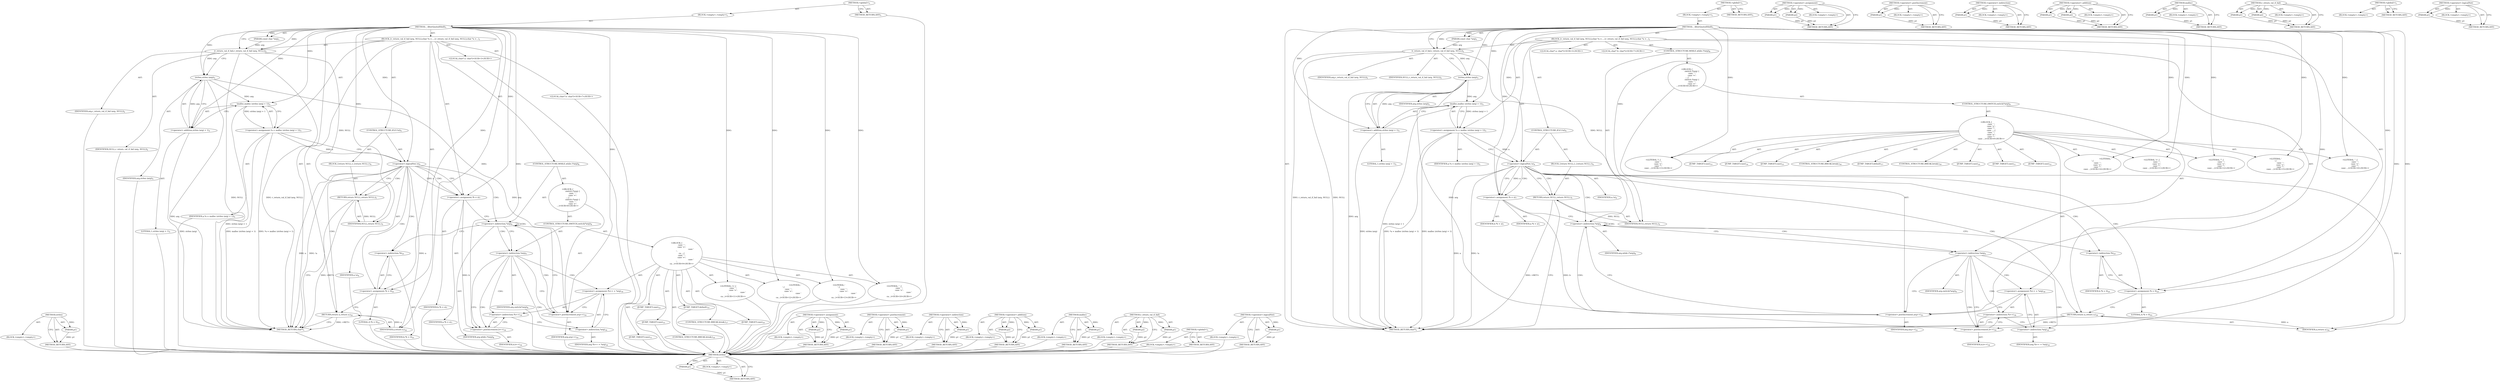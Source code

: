 digraph "&lt;operator&gt;.logicalNot" {
vulnerable_105 [label=<(METHOD,strlen)>];
vulnerable_106 [label=<(PARAM,p1)>];
vulnerable_107 [label=<(BLOCK,&lt;empty&gt;,&lt;empty&gt;)>];
vulnerable_108 [label=<(METHOD_RETURN,ANY)>];
vulnerable_6 [label=<(METHOD,&lt;global&gt;)<SUB>1</SUB>>];
vulnerable_7 [label=<(BLOCK,&lt;empty&gt;,&lt;empty&gt;)<SUB>1</SUB>>];
vulnerable_8 [label=<(METHOD,__filterQuotedShell)<SUB>1</SUB>>];
vulnerable_9 [label=<(PARAM,const char *arg)<SUB>1</SUB>>];
vulnerable_10 [label=<(BLOCK,{
	r_return_val_if_fail (arg, NULL);
	char *a =...,{
	r_return_val_if_fail (arg, NULL);
	char *a =...)<SUB>1</SUB>>];
vulnerable_11 [label=<(r_return_val_if_fail,r_return_val_if_fail (arg, NULL))<SUB>2</SUB>>];
vulnerable_12 [label=<(IDENTIFIER,arg,r_return_val_if_fail (arg, NULL))<SUB>2</SUB>>];
vulnerable_13 [label=<(IDENTIFIER,NULL,r_return_val_if_fail (arg, NULL))<SUB>2</SUB>>];
vulnerable_14 [label="<(LOCAL,char* a: char*)<SUB>3</SUB>>"];
vulnerable_15 [label=<(&lt;operator&gt;.assignment,*a = malloc (strlen (arg) + 1))<SUB>3</SUB>>];
vulnerable_16 [label=<(IDENTIFIER,a,*a = malloc (strlen (arg) + 1))<SUB>3</SUB>>];
vulnerable_17 [label=<(malloc,malloc (strlen (arg) + 1))<SUB>3</SUB>>];
vulnerable_18 [label=<(&lt;operator&gt;.addition,strlen (arg) + 1)<SUB>3</SUB>>];
vulnerable_19 [label=<(strlen,strlen (arg))<SUB>3</SUB>>];
vulnerable_20 [label=<(IDENTIFIER,arg,strlen (arg))<SUB>3</SUB>>];
vulnerable_21 [label=<(LITERAL,1,strlen (arg) + 1)<SUB>3</SUB>>];
vulnerable_22 [label=<(CONTROL_STRUCTURE,IF,if (!a))<SUB>4</SUB>>];
vulnerable_23 [label=<(&lt;operator&gt;.logicalNot,!a)<SUB>4</SUB>>];
vulnerable_24 [label=<(IDENTIFIER,a,!a)<SUB>4</SUB>>];
vulnerable_25 [label=<(BLOCK,{
		return NULL;
	},{
		return NULL;
	})<SUB>4</SUB>>];
vulnerable_26 [label=<(RETURN,return NULL;,return NULL;)<SUB>5</SUB>>];
vulnerable_27 [label=<(IDENTIFIER,NULL,return NULL;)<SUB>5</SUB>>];
vulnerable_28 [label="<(LOCAL,char* b: char*)<SUB>7</SUB>>"];
vulnerable_29 [label=<(&lt;operator&gt;.assignment,*b = a)<SUB>7</SUB>>];
vulnerable_30 [label=<(IDENTIFIER,b,*b = a)<SUB>7</SUB>>];
vulnerable_31 [label=<(IDENTIFIER,a,*b = a)<SUB>7</SUB>>];
vulnerable_32 [label=<(CONTROL_STRUCTURE,WHILE,while (*arg))<SUB>8</SUB>>];
vulnerable_33 [label=<(&lt;operator&gt;.indirection,*arg)<SUB>8</SUB>>];
vulnerable_34 [label=<(IDENTIFIER,arg,while (*arg))<SUB>8</SUB>>];
vulnerable_35 [label="<(BLOCK,{
 		switch (*arg) {
 		case ' ':
 		case '=':
...,{
 		switch (*arg) {
 		case ' ':
 		case '=':
...)<SUB>8</SUB>>"];
vulnerable_36 [label=<(CONTROL_STRUCTURE,SWITCH,switch(*arg))<SUB>9</SUB>>];
vulnerable_37 [label=<(&lt;operator&gt;.indirection,*arg)<SUB>9</SUB>>];
vulnerable_38 [label=<(IDENTIFIER,arg,switch(*arg))<SUB>9</SUB>>];
vulnerable_39 [label="<(BLOCK,{
 		case ' ':
 		case '=':
 		case '\r':
 		ca...,{
 		case ' ':
 		case '=':
 		case '\r':
 		ca...)<SUB>9</SUB>>"];
vulnerable_40 [label=<(JUMP_TARGET,case)<SUB>10</SUB>>];
vulnerable_41 [label="<(LITERAL,' ',{
 		case ' ':
 		case '=':
 		case '\r':
 		ca...)<SUB>10</SUB>>"];
vulnerable_42 [label=<(JUMP_TARGET,case)<SUB>11</SUB>>];
vulnerable_43 [label="<(LITERAL,'=',{
 		case ' ':
 		case '=':
 		case '\r':
 		ca...)<SUB>11</SUB>>"];
vulnerable_44 [label=<(JUMP_TARGET,case)<SUB>12</SUB>>];
vulnerable_45 [label="<(LITERAL,'\r',{
 		case ' ':
 		case '=':
 		case '\r':
 		ca...)<SUB>12</SUB>>"];
vulnerable_46 [label=<(JUMP_TARGET,case)<SUB>13</SUB>>];
vulnerable_47 [label="<(LITERAL,'\n',{
 		case ' ':
 		case '=':
 		case '\r':
 		ca...)<SUB>13</SUB>>"];
vulnerable_48 [label=<(CONTROL_STRUCTURE,BREAK,break;)<SUB>14</SUB>>];
vulnerable_49 [label=<(JUMP_TARGET,default)<SUB>15</SUB>>];
vulnerable_50 [label=<(&lt;operator&gt;.assignment,*b++ = *arg)<SUB>16</SUB>>];
vulnerable_51 [label=<(&lt;operator&gt;.indirection,*b++)<SUB>16</SUB>>];
vulnerable_52 [label=<(&lt;operator&gt;.postIncrement,b++)<SUB>16</SUB>>];
vulnerable_53 [label=<(IDENTIFIER,b,b++)<SUB>16</SUB>>];
vulnerable_54 [label=<(&lt;operator&gt;.indirection,*arg)<SUB>16</SUB>>];
vulnerable_55 [label=<(IDENTIFIER,arg,*b++ = *arg)<SUB>16</SUB>>];
vulnerable_56 [label=<(CONTROL_STRUCTURE,BREAK,break;)<SUB>17</SUB>>];
vulnerable_57 [label=<(&lt;operator&gt;.postIncrement,arg++)<SUB>19</SUB>>];
vulnerable_58 [label=<(IDENTIFIER,arg,arg++)<SUB>19</SUB>>];
vulnerable_59 [label=<(&lt;operator&gt;.assignment,*b = 0)<SUB>21</SUB>>];
vulnerable_60 [label=<(&lt;operator&gt;.indirection,*b)<SUB>21</SUB>>];
vulnerable_61 [label=<(IDENTIFIER,b,*b = 0)<SUB>21</SUB>>];
vulnerable_62 [label=<(LITERAL,0,*b = 0)<SUB>21</SUB>>];
vulnerable_63 [label=<(RETURN,return a;,return a;)<SUB>22</SUB>>];
vulnerable_64 [label=<(IDENTIFIER,a,return a;)<SUB>22</SUB>>];
vulnerable_65 [label=<(METHOD_RETURN,char*)<SUB>1</SUB>>];
vulnerable_67 [label=<(METHOD_RETURN,ANY)<SUB>1</SUB>>];
vulnerable_91 [label=<(METHOD,&lt;operator&gt;.assignment)>];
vulnerable_92 [label=<(PARAM,p1)>];
vulnerable_93 [label=<(PARAM,p2)>];
vulnerable_94 [label=<(BLOCK,&lt;empty&gt;,&lt;empty&gt;)>];
vulnerable_95 [label=<(METHOD_RETURN,ANY)>];
vulnerable_117 [label=<(METHOD,&lt;operator&gt;.postIncrement)>];
vulnerable_118 [label=<(PARAM,p1)>];
vulnerable_119 [label=<(BLOCK,&lt;empty&gt;,&lt;empty&gt;)>];
vulnerable_120 [label=<(METHOD_RETURN,ANY)>];
vulnerable_113 [label=<(METHOD,&lt;operator&gt;.indirection)>];
vulnerable_114 [label=<(PARAM,p1)>];
vulnerable_115 [label=<(BLOCK,&lt;empty&gt;,&lt;empty&gt;)>];
vulnerable_116 [label=<(METHOD_RETURN,ANY)>];
vulnerable_100 [label=<(METHOD,&lt;operator&gt;.addition)>];
vulnerable_101 [label=<(PARAM,p1)>];
vulnerable_102 [label=<(PARAM,p2)>];
vulnerable_103 [label=<(BLOCK,&lt;empty&gt;,&lt;empty&gt;)>];
vulnerable_104 [label=<(METHOD_RETURN,ANY)>];
vulnerable_96 [label=<(METHOD,malloc)>];
vulnerable_97 [label=<(PARAM,p1)>];
vulnerable_98 [label=<(BLOCK,&lt;empty&gt;,&lt;empty&gt;)>];
vulnerable_99 [label=<(METHOD_RETURN,ANY)>];
vulnerable_86 [label=<(METHOD,r_return_val_if_fail)>];
vulnerable_87 [label=<(PARAM,p1)>];
vulnerable_88 [label=<(PARAM,p2)>];
vulnerable_89 [label=<(BLOCK,&lt;empty&gt;,&lt;empty&gt;)>];
vulnerable_90 [label=<(METHOD_RETURN,ANY)>];
vulnerable_80 [label=<(METHOD,&lt;global&gt;)<SUB>1</SUB>>];
vulnerable_81 [label=<(BLOCK,&lt;empty&gt;,&lt;empty&gt;)>];
vulnerable_82 [label=<(METHOD_RETURN,ANY)>];
vulnerable_109 [label=<(METHOD,&lt;operator&gt;.logicalNot)>];
vulnerable_110 [label=<(PARAM,p1)>];
vulnerable_111 [label=<(BLOCK,&lt;empty&gt;,&lt;empty&gt;)>];
vulnerable_112 [label=<(METHOD_RETURN,ANY)>];
fixed_109 [label=<(METHOD,strlen)>];
fixed_110 [label=<(PARAM,p1)>];
fixed_111 [label=<(BLOCK,&lt;empty&gt;,&lt;empty&gt;)>];
fixed_112 [label=<(METHOD_RETURN,ANY)>];
fixed_6 [label=<(METHOD,&lt;global&gt;)<SUB>1</SUB>>];
fixed_7 [label=<(BLOCK,&lt;empty&gt;,&lt;empty&gt;)<SUB>1</SUB>>];
fixed_8 [label=<(METHOD,__filterQuotedShell)<SUB>1</SUB>>];
fixed_9 [label=<(PARAM,const char *arg)<SUB>1</SUB>>];
fixed_10 [label=<(BLOCK,{
	r_return_val_if_fail (arg, NULL);
	char *a =...,{
	r_return_val_if_fail (arg, NULL);
	char *a =...)<SUB>1</SUB>>];
fixed_11 [label=<(r_return_val_if_fail,r_return_val_if_fail (arg, NULL))<SUB>2</SUB>>];
fixed_12 [label=<(IDENTIFIER,arg,r_return_val_if_fail (arg, NULL))<SUB>2</SUB>>];
fixed_13 [label=<(IDENTIFIER,NULL,r_return_val_if_fail (arg, NULL))<SUB>2</SUB>>];
fixed_14 [label="<(LOCAL,char* a: char*)<SUB>3</SUB>>"];
fixed_15 [label=<(&lt;operator&gt;.assignment,*a = malloc (strlen (arg) + 1))<SUB>3</SUB>>];
fixed_16 [label=<(IDENTIFIER,a,*a = malloc (strlen (arg) + 1))<SUB>3</SUB>>];
fixed_17 [label=<(malloc,malloc (strlen (arg) + 1))<SUB>3</SUB>>];
fixed_18 [label=<(&lt;operator&gt;.addition,strlen (arg) + 1)<SUB>3</SUB>>];
fixed_19 [label=<(strlen,strlen (arg))<SUB>3</SUB>>];
fixed_20 [label=<(IDENTIFIER,arg,strlen (arg))<SUB>3</SUB>>];
fixed_21 [label=<(LITERAL,1,strlen (arg) + 1)<SUB>3</SUB>>];
fixed_22 [label=<(CONTROL_STRUCTURE,IF,if (!a))<SUB>4</SUB>>];
fixed_23 [label=<(&lt;operator&gt;.logicalNot,!a)<SUB>4</SUB>>];
fixed_24 [label=<(IDENTIFIER,a,!a)<SUB>4</SUB>>];
fixed_25 [label=<(BLOCK,{
		return NULL;
	},{
		return NULL;
	})<SUB>4</SUB>>];
fixed_26 [label=<(RETURN,return NULL;,return NULL;)<SUB>5</SUB>>];
fixed_27 [label=<(IDENTIFIER,NULL,return NULL;)<SUB>5</SUB>>];
fixed_28 [label="<(LOCAL,char* b: char*)<SUB>7</SUB>>"];
fixed_29 [label=<(&lt;operator&gt;.assignment,*b = a)<SUB>7</SUB>>];
fixed_30 [label=<(IDENTIFIER,b,*b = a)<SUB>7</SUB>>];
fixed_31 [label=<(IDENTIFIER,a,*b = a)<SUB>7</SUB>>];
fixed_32 [label=<(CONTROL_STRUCTURE,WHILE,while (*arg))<SUB>8</SUB>>];
fixed_33 [label=<(&lt;operator&gt;.indirection,*arg)<SUB>8</SUB>>];
fixed_34 [label=<(IDENTIFIER,arg,while (*arg))<SUB>8</SUB>>];
fixed_35 [label="<(BLOCK,{
 		switch (*arg) {
 		case ' ':
 		case '=':
...,{
 		switch (*arg) {
 		case ' ':
 		case '=':
...)<SUB>8</SUB>>"];
fixed_36 [label=<(CONTROL_STRUCTURE,SWITCH,switch(*arg))<SUB>9</SUB>>];
fixed_37 [label=<(&lt;operator&gt;.indirection,*arg)<SUB>9</SUB>>];
fixed_38 [label=<(IDENTIFIER,arg,switch(*arg))<SUB>9</SUB>>];
fixed_39 [label="<(BLOCK,{
 		case ' ':
 		case '=':
		case '&quot;':
		case ...,{
 		case ' ':
 		case '=':
		case '&quot;':
		case ...)<SUB>9</SUB>>"];
fixed_40 [label=<(JUMP_TARGET,case)<SUB>10</SUB>>];
fixed_41 [label="<(LITERAL,' ',{
 		case ' ':
 		case '=':
		case '&quot;':
		case ...)<SUB>10</SUB>>"];
fixed_42 [label=<(JUMP_TARGET,case)<SUB>11</SUB>>];
fixed_43 [label="<(LITERAL,'=',{
 		case ' ':
 		case '=':
		case '&quot;':
		case ...)<SUB>11</SUB>>"];
fixed_44 [label=<(JUMP_TARGET,case)<SUB>12</SUB>>];
fixed_45 [label="<(LITERAL,'&quot;',{
 		case ' ':
 		case '=':
		case '&quot;':
		case ...)<SUB>12</SUB>>"];
fixed_46 [label=<(JUMP_TARGET,case)<SUB>13</SUB>>];
fixed_47 [label="<(LITERAL,'\\',{
 		case ' ':
 		case '=':
		case '&quot;':
		case ...)<SUB>13</SUB>>"];
fixed_48 [label=<(JUMP_TARGET,case)<SUB>14</SUB>>];
fixed_49 [label="<(LITERAL,'\r',{
 		case ' ':
 		case '=':
		case '&quot;':
		case ...)<SUB>14</SUB>>"];
fixed_50 [label=<(JUMP_TARGET,case)<SUB>15</SUB>>];
fixed_51 [label="<(LITERAL,'\n',{
 		case ' ':
 		case '=':
		case '&quot;':
		case ...)<SUB>15</SUB>>"];
fixed_52 [label=<(CONTROL_STRUCTURE,BREAK,break;)<SUB>16</SUB>>];
fixed_53 [label=<(JUMP_TARGET,default)<SUB>17</SUB>>];
fixed_54 [label=<(&lt;operator&gt;.assignment,*b++ = *arg)<SUB>18</SUB>>];
fixed_55 [label=<(&lt;operator&gt;.indirection,*b++)<SUB>18</SUB>>];
fixed_56 [label=<(&lt;operator&gt;.postIncrement,b++)<SUB>18</SUB>>];
fixed_57 [label=<(IDENTIFIER,b,b++)<SUB>18</SUB>>];
fixed_58 [label=<(&lt;operator&gt;.indirection,*arg)<SUB>18</SUB>>];
fixed_59 [label=<(IDENTIFIER,arg,*b++ = *arg)<SUB>18</SUB>>];
fixed_60 [label=<(CONTROL_STRUCTURE,BREAK,break;)<SUB>19</SUB>>];
fixed_61 [label=<(&lt;operator&gt;.postIncrement,arg++)<SUB>21</SUB>>];
fixed_62 [label=<(IDENTIFIER,arg,arg++)<SUB>21</SUB>>];
fixed_63 [label=<(&lt;operator&gt;.assignment,*b = 0)<SUB>23</SUB>>];
fixed_64 [label=<(&lt;operator&gt;.indirection,*b)<SUB>23</SUB>>];
fixed_65 [label=<(IDENTIFIER,b,*b = 0)<SUB>23</SUB>>];
fixed_66 [label=<(LITERAL,0,*b = 0)<SUB>23</SUB>>];
fixed_67 [label=<(RETURN,return a;,return a;)<SUB>24</SUB>>];
fixed_68 [label=<(IDENTIFIER,a,return a;)<SUB>24</SUB>>];
fixed_69 [label=<(METHOD_RETURN,char*)<SUB>1</SUB>>];
fixed_71 [label=<(METHOD_RETURN,ANY)<SUB>1</SUB>>];
fixed_95 [label=<(METHOD,&lt;operator&gt;.assignment)>];
fixed_96 [label=<(PARAM,p1)>];
fixed_97 [label=<(PARAM,p2)>];
fixed_98 [label=<(BLOCK,&lt;empty&gt;,&lt;empty&gt;)>];
fixed_99 [label=<(METHOD_RETURN,ANY)>];
fixed_121 [label=<(METHOD,&lt;operator&gt;.postIncrement)>];
fixed_122 [label=<(PARAM,p1)>];
fixed_123 [label=<(BLOCK,&lt;empty&gt;,&lt;empty&gt;)>];
fixed_124 [label=<(METHOD_RETURN,ANY)>];
fixed_117 [label=<(METHOD,&lt;operator&gt;.indirection)>];
fixed_118 [label=<(PARAM,p1)>];
fixed_119 [label=<(BLOCK,&lt;empty&gt;,&lt;empty&gt;)>];
fixed_120 [label=<(METHOD_RETURN,ANY)>];
fixed_104 [label=<(METHOD,&lt;operator&gt;.addition)>];
fixed_105 [label=<(PARAM,p1)>];
fixed_106 [label=<(PARAM,p2)>];
fixed_107 [label=<(BLOCK,&lt;empty&gt;,&lt;empty&gt;)>];
fixed_108 [label=<(METHOD_RETURN,ANY)>];
fixed_100 [label=<(METHOD,malloc)>];
fixed_101 [label=<(PARAM,p1)>];
fixed_102 [label=<(BLOCK,&lt;empty&gt;,&lt;empty&gt;)>];
fixed_103 [label=<(METHOD_RETURN,ANY)>];
fixed_90 [label=<(METHOD,r_return_val_if_fail)>];
fixed_91 [label=<(PARAM,p1)>];
fixed_92 [label=<(PARAM,p2)>];
fixed_93 [label=<(BLOCK,&lt;empty&gt;,&lt;empty&gt;)>];
fixed_94 [label=<(METHOD_RETURN,ANY)>];
fixed_84 [label=<(METHOD,&lt;global&gt;)<SUB>1</SUB>>];
fixed_85 [label=<(BLOCK,&lt;empty&gt;,&lt;empty&gt;)>];
fixed_86 [label=<(METHOD_RETURN,ANY)>];
fixed_113 [label=<(METHOD,&lt;operator&gt;.logicalNot)>];
fixed_114 [label=<(PARAM,p1)>];
fixed_115 [label=<(BLOCK,&lt;empty&gt;,&lt;empty&gt;)>];
fixed_116 [label=<(METHOD_RETURN,ANY)>];
vulnerable_105 -> vulnerable_106  [key=0, label="AST: "];
vulnerable_105 -> vulnerable_106  [key=1, label="DDG: "];
vulnerable_105 -> vulnerable_107  [key=0, label="AST: "];
vulnerable_105 -> vulnerable_108  [key=0, label="AST: "];
vulnerable_105 -> vulnerable_108  [key=1, label="CFG: "];
vulnerable_106 -> vulnerable_108  [key=0, label="DDG: p1"];
vulnerable_107 -> fixed_109  [key=0];
vulnerable_108 -> fixed_109  [key=0];
vulnerable_6 -> vulnerable_7  [key=0, label="AST: "];
vulnerable_6 -> vulnerable_67  [key=0, label="AST: "];
vulnerable_6 -> vulnerable_67  [key=1, label="CFG: "];
vulnerable_7 -> vulnerable_8  [key=0, label="AST: "];
vulnerable_8 -> vulnerable_9  [key=0, label="AST: "];
vulnerable_8 -> vulnerable_9  [key=1, label="DDG: "];
vulnerable_8 -> vulnerable_10  [key=0, label="AST: "];
vulnerable_8 -> vulnerable_65  [key=0, label="AST: "];
vulnerable_8 -> vulnerable_11  [key=0, label="CFG: "];
vulnerable_8 -> vulnerable_11  [key=1, label="DDG: "];
vulnerable_8 -> vulnerable_29  [key=0, label="DDG: "];
vulnerable_8 -> vulnerable_59  [key=0, label="DDG: "];
vulnerable_8 -> vulnerable_64  [key=0, label="DDG: "];
vulnerable_8 -> vulnerable_17  [key=0, label="DDG: "];
vulnerable_8 -> vulnerable_23  [key=0, label="DDG: "];
vulnerable_8 -> vulnerable_18  [key=0, label="DDG: "];
vulnerable_8 -> vulnerable_27  [key=0, label="DDG: "];
vulnerable_8 -> vulnerable_57  [key=0, label="DDG: "];
vulnerable_8 -> vulnerable_19  [key=0, label="DDG: "];
vulnerable_8 -> vulnerable_41  [key=0, label="DDG: "];
vulnerable_8 -> vulnerable_43  [key=0, label="DDG: "];
vulnerable_8 -> vulnerable_45  [key=0, label="DDG: "];
vulnerable_8 -> vulnerable_47  [key=0, label="DDG: "];
vulnerable_8 -> vulnerable_52  [key=0, label="DDG: "];
vulnerable_9 -> vulnerable_11  [key=0, label="DDG: arg"];
vulnerable_10 -> vulnerable_11  [key=0, label="AST: "];
vulnerable_10 -> vulnerable_14  [key=0, label="AST: "];
vulnerable_10 -> vulnerable_15  [key=0, label="AST: "];
vulnerable_10 -> vulnerable_22  [key=0, label="AST: "];
vulnerable_10 -> vulnerable_28  [key=0, label="AST: "];
vulnerable_10 -> vulnerable_29  [key=0, label="AST: "];
vulnerable_10 -> vulnerable_32  [key=0, label="AST: "];
vulnerable_10 -> vulnerable_59  [key=0, label="AST: "];
vulnerable_10 -> vulnerable_63  [key=0, label="AST: "];
vulnerable_11 -> vulnerable_12  [key=0, label="AST: "];
vulnerable_11 -> vulnerable_13  [key=0, label="AST: "];
vulnerable_11 -> vulnerable_19  [key=0, label="CFG: "];
vulnerable_11 -> vulnerable_19  [key=1, label="DDG: arg"];
vulnerable_11 -> vulnerable_65  [key=0, label="DDG: NULL"];
vulnerable_11 -> vulnerable_65  [key=1, label="DDG: r_return_val_if_fail (arg, NULL)"];
vulnerable_11 -> vulnerable_27  [key=0, label="DDG: NULL"];
vulnerable_12 -> fixed_109  [key=0];
vulnerable_13 -> fixed_109  [key=0];
vulnerable_14 -> fixed_109  [key=0];
vulnerable_15 -> vulnerable_16  [key=0, label="AST: "];
vulnerable_15 -> vulnerable_17  [key=0, label="AST: "];
vulnerable_15 -> vulnerable_23  [key=0, label="CFG: "];
vulnerable_15 -> vulnerable_23  [key=1, label="DDG: a"];
vulnerable_15 -> vulnerable_65  [key=0, label="DDG: malloc (strlen (arg) + 1)"];
vulnerable_15 -> vulnerable_65  [key=1, label="DDG: *a = malloc (strlen (arg) + 1)"];
vulnerable_16 -> fixed_109  [key=0];
vulnerable_17 -> vulnerable_18  [key=0, label="AST: "];
vulnerable_17 -> vulnerable_15  [key=0, label="CFG: "];
vulnerable_17 -> vulnerable_15  [key=1, label="DDG: strlen (arg) + 1"];
vulnerable_17 -> vulnerable_65  [key=0, label="DDG: strlen (arg) + 1"];
vulnerable_18 -> vulnerable_19  [key=0, label="AST: "];
vulnerable_18 -> vulnerable_21  [key=0, label="AST: "];
vulnerable_18 -> vulnerable_17  [key=0, label="CFG: "];
vulnerable_18 -> vulnerable_65  [key=0, label="DDG: strlen (arg)"];
vulnerable_19 -> vulnerable_20  [key=0, label="AST: "];
vulnerable_19 -> vulnerable_18  [key=0, label="CFG: "];
vulnerable_19 -> vulnerable_18  [key=1, label="DDG: arg"];
vulnerable_19 -> vulnerable_65  [key=0, label="DDG: arg"];
vulnerable_19 -> vulnerable_17  [key=0, label="DDG: arg"];
vulnerable_19 -> vulnerable_57  [key=0, label="DDG: arg"];
vulnerable_20 -> fixed_109  [key=0];
vulnerable_21 -> fixed_109  [key=0];
vulnerable_22 -> vulnerable_23  [key=0, label="AST: "];
vulnerable_22 -> vulnerable_25  [key=0, label="AST: "];
vulnerable_23 -> vulnerable_24  [key=0, label="AST: "];
vulnerable_23 -> vulnerable_26  [key=0, label="CFG: "];
vulnerable_23 -> vulnerable_26  [key=1, label="CDG: "];
vulnerable_23 -> vulnerable_29  [key=0, label="CFG: "];
vulnerable_23 -> vulnerable_29  [key=1, label="DDG: a"];
vulnerable_23 -> vulnerable_29  [key=2, label="CDG: "];
vulnerable_23 -> vulnerable_65  [key=0, label="DDG: a"];
vulnerable_23 -> vulnerable_65  [key=1, label="DDG: !a"];
vulnerable_23 -> vulnerable_64  [key=0, label="DDG: a"];
vulnerable_23 -> vulnerable_60  [key=0, label="CDG: "];
vulnerable_23 -> vulnerable_33  [key=0, label="CDG: "];
vulnerable_23 -> vulnerable_63  [key=0, label="CDG: "];
vulnerable_23 -> vulnerable_59  [key=0, label="CDG: "];
vulnerable_24 -> fixed_109  [key=0];
vulnerable_25 -> vulnerable_26  [key=0, label="AST: "];
vulnerable_26 -> vulnerable_27  [key=0, label="AST: "];
vulnerable_26 -> vulnerable_65  [key=0, label="CFG: "];
vulnerable_26 -> vulnerable_65  [key=1, label="DDG: &lt;RET&gt;"];
vulnerable_27 -> vulnerable_26  [key=0, label="DDG: NULL"];
vulnerable_28 -> fixed_109  [key=0];
vulnerable_29 -> vulnerable_30  [key=0, label="AST: "];
vulnerable_29 -> vulnerable_31  [key=0, label="AST: "];
vulnerable_29 -> vulnerable_33  [key=0, label="CFG: "];
vulnerable_29 -> vulnerable_52  [key=0, label="DDG: b"];
vulnerable_30 -> fixed_109  [key=0];
vulnerable_31 -> fixed_109  [key=0];
vulnerable_32 -> vulnerable_33  [key=0, label="AST: "];
vulnerable_32 -> vulnerable_35  [key=0, label="AST: "];
vulnerable_33 -> vulnerable_34  [key=0, label="AST: "];
vulnerable_33 -> vulnerable_37  [key=0, label="CFG: "];
vulnerable_33 -> vulnerable_37  [key=1, label="CDG: "];
vulnerable_33 -> vulnerable_60  [key=0, label="CFG: "];
vulnerable_33 -> vulnerable_33  [key=0, label="CDG: "];
vulnerable_33 -> vulnerable_57  [key=0, label="CDG: "];
vulnerable_34 -> fixed_109  [key=0];
vulnerable_35 -> vulnerable_36  [key=0, label="AST: "];
vulnerable_35 -> vulnerable_57  [key=0, label="AST: "];
vulnerable_36 -> vulnerable_37  [key=0, label="AST: "];
vulnerable_36 -> vulnerable_39  [key=0, label="AST: "];
vulnerable_37 -> vulnerable_38  [key=0, label="AST: "];
vulnerable_37 -> vulnerable_57  [key=0, label="CFG: "];
vulnerable_37 -> vulnerable_52  [key=0, label="CFG: "];
vulnerable_37 -> vulnerable_52  [key=1, label="CDG: "];
vulnerable_37 -> vulnerable_51  [key=0, label="CDG: "];
vulnerable_37 -> vulnerable_50  [key=0, label="CDG: "];
vulnerable_37 -> vulnerable_54  [key=0, label="CDG: "];
vulnerable_38 -> fixed_109  [key=0];
vulnerable_39 -> vulnerable_40  [key=0, label="AST: "];
vulnerable_39 -> vulnerable_41  [key=0, label="AST: "];
vulnerable_39 -> vulnerable_42  [key=0, label="AST: "];
vulnerable_39 -> vulnerable_43  [key=0, label="AST: "];
vulnerable_39 -> vulnerable_44  [key=0, label="AST: "];
vulnerable_39 -> vulnerable_45  [key=0, label="AST: "];
vulnerable_39 -> vulnerable_46  [key=0, label="AST: "];
vulnerable_39 -> vulnerable_47  [key=0, label="AST: "];
vulnerable_39 -> vulnerable_48  [key=0, label="AST: "];
vulnerable_39 -> vulnerable_49  [key=0, label="AST: "];
vulnerable_39 -> vulnerable_50  [key=0, label="AST: "];
vulnerable_39 -> vulnerable_56  [key=0, label="AST: "];
vulnerable_40 -> fixed_109  [key=0];
vulnerable_41 -> fixed_109  [key=0];
vulnerable_42 -> fixed_109  [key=0];
vulnerable_43 -> fixed_109  [key=0];
vulnerable_44 -> fixed_109  [key=0];
vulnerable_45 -> fixed_109  [key=0];
vulnerable_46 -> fixed_109  [key=0];
vulnerable_47 -> fixed_109  [key=0];
vulnerable_48 -> fixed_109  [key=0];
vulnerable_49 -> fixed_109  [key=0];
vulnerable_50 -> vulnerable_51  [key=0, label="AST: "];
vulnerable_50 -> vulnerable_54  [key=0, label="AST: "];
vulnerable_50 -> vulnerable_57  [key=0, label="CFG: "];
vulnerable_51 -> vulnerable_52  [key=0, label="AST: "];
vulnerable_51 -> vulnerable_54  [key=0, label="CFG: "];
vulnerable_52 -> vulnerable_53  [key=0, label="AST: "];
vulnerable_52 -> vulnerable_51  [key=0, label="CFG: "];
vulnerable_53 -> fixed_109  [key=0];
vulnerable_54 -> vulnerable_55  [key=0, label="AST: "];
vulnerable_54 -> vulnerable_50  [key=0, label="CFG: "];
vulnerable_55 -> fixed_109  [key=0];
vulnerable_56 -> fixed_109  [key=0];
vulnerable_57 -> vulnerable_58  [key=0, label="AST: "];
vulnerable_57 -> vulnerable_33  [key=0, label="CFG: "];
vulnerable_58 -> fixed_109  [key=0];
vulnerable_59 -> vulnerable_60  [key=0, label="AST: "];
vulnerable_59 -> vulnerable_62  [key=0, label="AST: "];
vulnerable_59 -> vulnerable_63  [key=0, label="CFG: "];
vulnerable_60 -> vulnerable_61  [key=0, label="AST: "];
vulnerable_60 -> vulnerable_59  [key=0, label="CFG: "];
vulnerable_61 -> fixed_109  [key=0];
vulnerable_62 -> fixed_109  [key=0];
vulnerable_63 -> vulnerable_64  [key=0, label="AST: "];
vulnerable_63 -> vulnerable_65  [key=0, label="CFG: "];
vulnerable_63 -> vulnerable_65  [key=1, label="DDG: &lt;RET&gt;"];
vulnerable_64 -> vulnerable_63  [key=0, label="DDG: a"];
vulnerable_65 -> fixed_109  [key=0];
vulnerable_67 -> fixed_109  [key=0];
vulnerable_91 -> vulnerable_92  [key=0, label="AST: "];
vulnerable_91 -> vulnerable_92  [key=1, label="DDG: "];
vulnerable_91 -> vulnerable_94  [key=0, label="AST: "];
vulnerable_91 -> vulnerable_93  [key=0, label="AST: "];
vulnerable_91 -> vulnerable_93  [key=1, label="DDG: "];
vulnerable_91 -> vulnerable_95  [key=0, label="AST: "];
vulnerable_91 -> vulnerable_95  [key=1, label="CFG: "];
vulnerable_92 -> vulnerable_95  [key=0, label="DDG: p1"];
vulnerable_93 -> vulnerable_95  [key=0, label="DDG: p2"];
vulnerable_94 -> fixed_109  [key=0];
vulnerable_95 -> fixed_109  [key=0];
vulnerable_117 -> vulnerable_118  [key=0, label="AST: "];
vulnerable_117 -> vulnerable_118  [key=1, label="DDG: "];
vulnerable_117 -> vulnerable_119  [key=0, label="AST: "];
vulnerable_117 -> vulnerable_120  [key=0, label="AST: "];
vulnerable_117 -> vulnerable_120  [key=1, label="CFG: "];
vulnerable_118 -> vulnerable_120  [key=0, label="DDG: p1"];
vulnerable_119 -> fixed_109  [key=0];
vulnerable_120 -> fixed_109  [key=0];
vulnerable_113 -> vulnerable_114  [key=0, label="AST: "];
vulnerable_113 -> vulnerable_114  [key=1, label="DDG: "];
vulnerable_113 -> vulnerable_115  [key=0, label="AST: "];
vulnerable_113 -> vulnerable_116  [key=0, label="AST: "];
vulnerable_113 -> vulnerable_116  [key=1, label="CFG: "];
vulnerable_114 -> vulnerable_116  [key=0, label="DDG: p1"];
vulnerable_115 -> fixed_109  [key=0];
vulnerable_116 -> fixed_109  [key=0];
vulnerable_100 -> vulnerable_101  [key=0, label="AST: "];
vulnerable_100 -> vulnerable_101  [key=1, label="DDG: "];
vulnerable_100 -> vulnerable_103  [key=0, label="AST: "];
vulnerable_100 -> vulnerable_102  [key=0, label="AST: "];
vulnerable_100 -> vulnerable_102  [key=1, label="DDG: "];
vulnerable_100 -> vulnerable_104  [key=0, label="AST: "];
vulnerable_100 -> vulnerable_104  [key=1, label="CFG: "];
vulnerable_101 -> vulnerable_104  [key=0, label="DDG: p1"];
vulnerable_102 -> vulnerable_104  [key=0, label="DDG: p2"];
vulnerable_103 -> fixed_109  [key=0];
vulnerable_104 -> fixed_109  [key=0];
vulnerable_96 -> vulnerable_97  [key=0, label="AST: "];
vulnerable_96 -> vulnerable_97  [key=1, label="DDG: "];
vulnerable_96 -> vulnerable_98  [key=0, label="AST: "];
vulnerable_96 -> vulnerable_99  [key=0, label="AST: "];
vulnerable_96 -> vulnerable_99  [key=1, label="CFG: "];
vulnerable_97 -> vulnerable_99  [key=0, label="DDG: p1"];
vulnerable_98 -> fixed_109  [key=0];
vulnerable_99 -> fixed_109  [key=0];
vulnerable_86 -> vulnerable_87  [key=0, label="AST: "];
vulnerable_86 -> vulnerable_87  [key=1, label="DDG: "];
vulnerable_86 -> vulnerable_89  [key=0, label="AST: "];
vulnerable_86 -> vulnerable_88  [key=0, label="AST: "];
vulnerable_86 -> vulnerable_88  [key=1, label="DDG: "];
vulnerable_86 -> vulnerable_90  [key=0, label="AST: "];
vulnerable_86 -> vulnerable_90  [key=1, label="CFG: "];
vulnerable_87 -> vulnerable_90  [key=0, label="DDG: p1"];
vulnerable_88 -> vulnerable_90  [key=0, label="DDG: p2"];
vulnerable_89 -> fixed_109  [key=0];
vulnerable_90 -> fixed_109  [key=0];
vulnerable_80 -> vulnerable_81  [key=0, label="AST: "];
vulnerable_80 -> vulnerable_82  [key=0, label="AST: "];
vulnerable_80 -> vulnerable_82  [key=1, label="CFG: "];
vulnerable_81 -> fixed_109  [key=0];
vulnerable_82 -> fixed_109  [key=0];
vulnerable_109 -> vulnerable_110  [key=0, label="AST: "];
vulnerable_109 -> vulnerable_110  [key=1, label="DDG: "];
vulnerable_109 -> vulnerable_111  [key=0, label="AST: "];
vulnerable_109 -> vulnerable_112  [key=0, label="AST: "];
vulnerable_109 -> vulnerable_112  [key=1, label="CFG: "];
vulnerable_110 -> vulnerable_112  [key=0, label="DDG: p1"];
vulnerable_111 -> fixed_109  [key=0];
vulnerable_112 -> fixed_109  [key=0];
fixed_109 -> fixed_110  [key=0, label="AST: "];
fixed_109 -> fixed_110  [key=1, label="DDG: "];
fixed_109 -> fixed_111  [key=0, label="AST: "];
fixed_109 -> fixed_112  [key=0, label="AST: "];
fixed_109 -> fixed_112  [key=1, label="CFG: "];
fixed_110 -> fixed_112  [key=0, label="DDG: p1"];
fixed_6 -> fixed_7  [key=0, label="AST: "];
fixed_6 -> fixed_71  [key=0, label="AST: "];
fixed_6 -> fixed_71  [key=1, label="CFG: "];
fixed_7 -> fixed_8  [key=0, label="AST: "];
fixed_8 -> fixed_9  [key=0, label="AST: "];
fixed_8 -> fixed_9  [key=1, label="DDG: "];
fixed_8 -> fixed_10  [key=0, label="AST: "];
fixed_8 -> fixed_69  [key=0, label="AST: "];
fixed_8 -> fixed_11  [key=0, label="CFG: "];
fixed_8 -> fixed_11  [key=1, label="DDG: "];
fixed_8 -> fixed_29  [key=0, label="DDG: "];
fixed_8 -> fixed_63  [key=0, label="DDG: "];
fixed_8 -> fixed_68  [key=0, label="DDG: "];
fixed_8 -> fixed_17  [key=0, label="DDG: "];
fixed_8 -> fixed_23  [key=0, label="DDG: "];
fixed_8 -> fixed_18  [key=0, label="DDG: "];
fixed_8 -> fixed_27  [key=0, label="DDG: "];
fixed_8 -> fixed_61  [key=0, label="DDG: "];
fixed_8 -> fixed_19  [key=0, label="DDG: "];
fixed_8 -> fixed_41  [key=0, label="DDG: "];
fixed_8 -> fixed_43  [key=0, label="DDG: "];
fixed_8 -> fixed_45  [key=0, label="DDG: "];
fixed_8 -> fixed_47  [key=0, label="DDG: "];
fixed_8 -> fixed_49  [key=0, label="DDG: "];
fixed_8 -> fixed_51  [key=0, label="DDG: "];
fixed_8 -> fixed_56  [key=0, label="DDG: "];
fixed_9 -> fixed_11  [key=0, label="DDG: arg"];
fixed_10 -> fixed_11  [key=0, label="AST: "];
fixed_10 -> fixed_14  [key=0, label="AST: "];
fixed_10 -> fixed_15  [key=0, label="AST: "];
fixed_10 -> fixed_22  [key=0, label="AST: "];
fixed_10 -> fixed_28  [key=0, label="AST: "];
fixed_10 -> fixed_29  [key=0, label="AST: "];
fixed_10 -> fixed_32  [key=0, label="AST: "];
fixed_10 -> fixed_63  [key=0, label="AST: "];
fixed_10 -> fixed_67  [key=0, label="AST: "];
fixed_11 -> fixed_12  [key=0, label="AST: "];
fixed_11 -> fixed_13  [key=0, label="AST: "];
fixed_11 -> fixed_19  [key=0, label="CFG: "];
fixed_11 -> fixed_19  [key=1, label="DDG: arg"];
fixed_11 -> fixed_69  [key=0, label="DDG: NULL"];
fixed_11 -> fixed_69  [key=1, label="DDG: r_return_val_if_fail (arg, NULL)"];
fixed_11 -> fixed_27  [key=0, label="DDG: NULL"];
fixed_15 -> fixed_16  [key=0, label="AST: "];
fixed_15 -> fixed_17  [key=0, label="AST: "];
fixed_15 -> fixed_23  [key=0, label="CFG: "];
fixed_15 -> fixed_23  [key=1, label="DDG: a"];
fixed_15 -> fixed_69  [key=0, label="DDG: malloc (strlen (arg) + 1)"];
fixed_15 -> fixed_69  [key=1, label="DDG: *a = malloc (strlen (arg) + 1)"];
fixed_17 -> fixed_18  [key=0, label="AST: "];
fixed_17 -> fixed_15  [key=0, label="CFG: "];
fixed_17 -> fixed_15  [key=1, label="DDG: strlen (arg) + 1"];
fixed_17 -> fixed_69  [key=0, label="DDG: strlen (arg) + 1"];
fixed_18 -> fixed_19  [key=0, label="AST: "];
fixed_18 -> fixed_21  [key=0, label="AST: "];
fixed_18 -> fixed_17  [key=0, label="CFG: "];
fixed_18 -> fixed_69  [key=0, label="DDG: strlen (arg)"];
fixed_19 -> fixed_20  [key=0, label="AST: "];
fixed_19 -> fixed_18  [key=0, label="CFG: "];
fixed_19 -> fixed_18  [key=1, label="DDG: arg"];
fixed_19 -> fixed_69  [key=0, label="DDG: arg"];
fixed_19 -> fixed_17  [key=0, label="DDG: arg"];
fixed_19 -> fixed_61  [key=0, label="DDG: arg"];
fixed_22 -> fixed_23  [key=0, label="AST: "];
fixed_22 -> fixed_25  [key=0, label="AST: "];
fixed_23 -> fixed_24  [key=0, label="AST: "];
fixed_23 -> fixed_26  [key=0, label="CFG: "];
fixed_23 -> fixed_26  [key=1, label="CDG: "];
fixed_23 -> fixed_29  [key=0, label="CFG: "];
fixed_23 -> fixed_29  [key=1, label="DDG: a"];
fixed_23 -> fixed_29  [key=2, label="CDG: "];
fixed_23 -> fixed_69  [key=0, label="DDG: a"];
fixed_23 -> fixed_69  [key=1, label="DDG: !a"];
fixed_23 -> fixed_68  [key=0, label="DDG: a"];
fixed_23 -> fixed_33  [key=0, label="CDG: "];
fixed_23 -> fixed_64  [key=0, label="CDG: "];
fixed_23 -> fixed_67  [key=0, label="CDG: "];
fixed_23 -> fixed_63  [key=0, label="CDG: "];
fixed_25 -> fixed_26  [key=0, label="AST: "];
fixed_26 -> fixed_27  [key=0, label="AST: "];
fixed_26 -> fixed_69  [key=0, label="CFG: "];
fixed_26 -> fixed_69  [key=1, label="DDG: &lt;RET&gt;"];
fixed_27 -> fixed_26  [key=0, label="DDG: NULL"];
fixed_29 -> fixed_30  [key=0, label="AST: "];
fixed_29 -> fixed_31  [key=0, label="AST: "];
fixed_29 -> fixed_33  [key=0, label="CFG: "];
fixed_29 -> fixed_56  [key=0, label="DDG: b"];
fixed_32 -> fixed_33  [key=0, label="AST: "];
fixed_32 -> fixed_35  [key=0, label="AST: "];
fixed_33 -> fixed_34  [key=0, label="AST: "];
fixed_33 -> fixed_37  [key=0, label="CFG: "];
fixed_33 -> fixed_37  [key=1, label="CDG: "];
fixed_33 -> fixed_64  [key=0, label="CFG: "];
fixed_33 -> fixed_33  [key=0, label="CDG: "];
fixed_33 -> fixed_61  [key=0, label="CDG: "];
fixed_35 -> fixed_36  [key=0, label="AST: "];
fixed_35 -> fixed_61  [key=0, label="AST: "];
fixed_36 -> fixed_37  [key=0, label="AST: "];
fixed_36 -> fixed_39  [key=0, label="AST: "];
fixed_37 -> fixed_38  [key=0, label="AST: "];
fixed_37 -> fixed_61  [key=0, label="CFG: "];
fixed_37 -> fixed_56  [key=0, label="CFG: "];
fixed_37 -> fixed_56  [key=1, label="CDG: "];
fixed_37 -> fixed_58  [key=0, label="CDG: "];
fixed_37 -> fixed_55  [key=0, label="CDG: "];
fixed_37 -> fixed_54  [key=0, label="CDG: "];
fixed_39 -> fixed_40  [key=0, label="AST: "];
fixed_39 -> fixed_41  [key=0, label="AST: "];
fixed_39 -> fixed_42  [key=0, label="AST: "];
fixed_39 -> fixed_43  [key=0, label="AST: "];
fixed_39 -> fixed_44  [key=0, label="AST: "];
fixed_39 -> fixed_45  [key=0, label="AST: "];
fixed_39 -> fixed_46  [key=0, label="AST: "];
fixed_39 -> fixed_47  [key=0, label="AST: "];
fixed_39 -> fixed_48  [key=0, label="AST: "];
fixed_39 -> fixed_49  [key=0, label="AST: "];
fixed_39 -> fixed_50  [key=0, label="AST: "];
fixed_39 -> fixed_51  [key=0, label="AST: "];
fixed_39 -> fixed_52  [key=0, label="AST: "];
fixed_39 -> fixed_53  [key=0, label="AST: "];
fixed_39 -> fixed_54  [key=0, label="AST: "];
fixed_39 -> fixed_60  [key=0, label="AST: "];
fixed_54 -> fixed_55  [key=0, label="AST: "];
fixed_54 -> fixed_58  [key=0, label="AST: "];
fixed_54 -> fixed_61  [key=0, label="CFG: "];
fixed_55 -> fixed_56  [key=0, label="AST: "];
fixed_55 -> fixed_58  [key=0, label="CFG: "];
fixed_56 -> fixed_57  [key=0, label="AST: "];
fixed_56 -> fixed_55  [key=0, label="CFG: "];
fixed_58 -> fixed_59  [key=0, label="AST: "];
fixed_58 -> fixed_54  [key=0, label="CFG: "];
fixed_61 -> fixed_62  [key=0, label="AST: "];
fixed_61 -> fixed_33  [key=0, label="CFG: "];
fixed_63 -> fixed_64  [key=0, label="AST: "];
fixed_63 -> fixed_66  [key=0, label="AST: "];
fixed_63 -> fixed_67  [key=0, label="CFG: "];
fixed_64 -> fixed_65  [key=0, label="AST: "];
fixed_64 -> fixed_63  [key=0, label="CFG: "];
fixed_67 -> fixed_68  [key=0, label="AST: "];
fixed_67 -> fixed_69  [key=0, label="CFG: "];
fixed_67 -> fixed_69  [key=1, label="DDG: &lt;RET&gt;"];
fixed_68 -> fixed_67  [key=0, label="DDG: a"];
fixed_95 -> fixed_96  [key=0, label="AST: "];
fixed_95 -> fixed_96  [key=1, label="DDG: "];
fixed_95 -> fixed_98  [key=0, label="AST: "];
fixed_95 -> fixed_97  [key=0, label="AST: "];
fixed_95 -> fixed_97  [key=1, label="DDG: "];
fixed_95 -> fixed_99  [key=0, label="AST: "];
fixed_95 -> fixed_99  [key=1, label="CFG: "];
fixed_96 -> fixed_99  [key=0, label="DDG: p1"];
fixed_97 -> fixed_99  [key=0, label="DDG: p2"];
fixed_121 -> fixed_122  [key=0, label="AST: "];
fixed_121 -> fixed_122  [key=1, label="DDG: "];
fixed_121 -> fixed_123  [key=0, label="AST: "];
fixed_121 -> fixed_124  [key=0, label="AST: "];
fixed_121 -> fixed_124  [key=1, label="CFG: "];
fixed_122 -> fixed_124  [key=0, label="DDG: p1"];
fixed_117 -> fixed_118  [key=0, label="AST: "];
fixed_117 -> fixed_118  [key=1, label="DDG: "];
fixed_117 -> fixed_119  [key=0, label="AST: "];
fixed_117 -> fixed_120  [key=0, label="AST: "];
fixed_117 -> fixed_120  [key=1, label="CFG: "];
fixed_118 -> fixed_120  [key=0, label="DDG: p1"];
fixed_104 -> fixed_105  [key=0, label="AST: "];
fixed_104 -> fixed_105  [key=1, label="DDG: "];
fixed_104 -> fixed_107  [key=0, label="AST: "];
fixed_104 -> fixed_106  [key=0, label="AST: "];
fixed_104 -> fixed_106  [key=1, label="DDG: "];
fixed_104 -> fixed_108  [key=0, label="AST: "];
fixed_104 -> fixed_108  [key=1, label="CFG: "];
fixed_105 -> fixed_108  [key=0, label="DDG: p1"];
fixed_106 -> fixed_108  [key=0, label="DDG: p2"];
fixed_100 -> fixed_101  [key=0, label="AST: "];
fixed_100 -> fixed_101  [key=1, label="DDG: "];
fixed_100 -> fixed_102  [key=0, label="AST: "];
fixed_100 -> fixed_103  [key=0, label="AST: "];
fixed_100 -> fixed_103  [key=1, label="CFG: "];
fixed_101 -> fixed_103  [key=0, label="DDG: p1"];
fixed_90 -> fixed_91  [key=0, label="AST: "];
fixed_90 -> fixed_91  [key=1, label="DDG: "];
fixed_90 -> fixed_93  [key=0, label="AST: "];
fixed_90 -> fixed_92  [key=0, label="AST: "];
fixed_90 -> fixed_92  [key=1, label="DDG: "];
fixed_90 -> fixed_94  [key=0, label="AST: "];
fixed_90 -> fixed_94  [key=1, label="CFG: "];
fixed_91 -> fixed_94  [key=0, label="DDG: p1"];
fixed_92 -> fixed_94  [key=0, label="DDG: p2"];
fixed_84 -> fixed_85  [key=0, label="AST: "];
fixed_84 -> fixed_86  [key=0, label="AST: "];
fixed_84 -> fixed_86  [key=1, label="CFG: "];
fixed_113 -> fixed_114  [key=0, label="AST: "];
fixed_113 -> fixed_114  [key=1, label="DDG: "];
fixed_113 -> fixed_115  [key=0, label="AST: "];
fixed_113 -> fixed_116  [key=0, label="AST: "];
fixed_113 -> fixed_116  [key=1, label="CFG: "];
fixed_114 -> fixed_116  [key=0, label="DDG: p1"];
}
